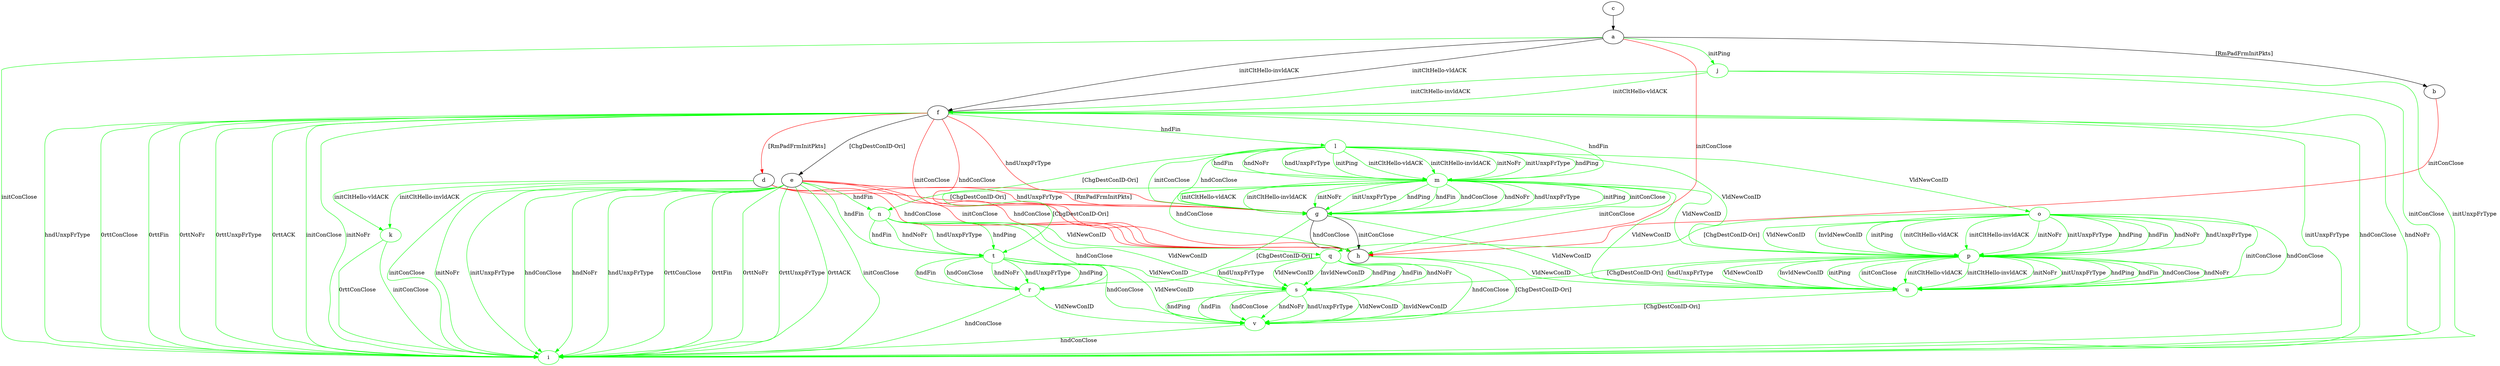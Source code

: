 digraph "" {
	a -> b	[key=0,
		label="[RmPadFrmInitPkts] "];
	a -> f	[key=0,
		label="initCltHello-vldACK "];
	a -> f	[key=1,
		label="initCltHello-invldACK "];
	a -> h	[key=0,
		color=red,
		label="initConClose "];
	i	[color=green];
	a -> i	[key=0,
		color=green,
		label="initConClose "];
	j	[color=green];
	a -> j	[key=0,
		color=green,
		label="initPing "];
	b -> h	[key=0,
		color=red,
		label="initConClose "];
	c -> a	[key=0];
	d -> g	[key=0,
		color=red,
		label="hndUnxpFrType "];
	d -> g	[key=1,
		color=red,
		label="[ChgDestConID-Ori] "];
	d -> h	[key=0,
		color=red,
		label="hndConClose "];
	d -> i	[key=0,
		color=green,
		label="initConClose "];
	k	[color=green];
	d -> k	[key=0,
		color=green,
		label="initCltHello-vldACK "];
	d -> k	[key=1,
		color=green,
		label="initCltHello-invldACK "];
	e -> g	[key=0,
		color=red,
		label="[RmPadFrmInitPkts] "];
	e -> h	[key=0,
		color=red,
		label="initConClose "];
	e -> h	[key=1,
		color=red,
		label="hndConClose "];
	e -> i	[key=0,
		color=green,
		label="initConClose "];
	e -> i	[key=1,
		color=green,
		label="initNoFr "];
	e -> i	[key=2,
		color=green,
		label="initUnxpFrType "];
	e -> i	[key=3,
		color=green,
		label="hndConClose "];
	e -> i	[key=4,
		color=green,
		label="hndNoFr "];
	e -> i	[key=5,
		color=green,
		label="hndUnxpFrType "];
	e -> i	[key=6,
		color=green,
		label="0rttConClose "];
	e -> i	[key=7,
		color=green,
		label="0rttFin "];
	e -> i	[key=8,
		color=green,
		label="0rttNoFr "];
	e -> i	[key=9,
		color=green,
		label="0rttUnxpFrType "];
	e -> i	[key=10,
		color=green,
		label="0rttACK "];
	n	[color=green];
	e -> n	[key=0,
		color=green,
		label="hndFin "];
	t	[color=green];
	e -> t	[key=0,
		color=green,
		label="hndFin "];
	f -> d	[key=0,
		color=red,
		label="[RmPadFrmInitPkts] "];
	f -> e	[key=0,
		label="[ChgDestConID-Ori] "];
	f -> g	[key=0,
		color=red,
		label="hndUnxpFrType "];
	f -> h	[key=0,
		color=red,
		label="initConClose "];
	f -> h	[key=1,
		color=red,
		label="hndConClose "];
	f -> i	[key=0,
		color=green,
		label="initConClose "];
	f -> i	[key=1,
		color=green,
		label="initNoFr "];
	f -> i	[key=2,
		color=green,
		label="initUnxpFrType "];
	f -> i	[key=3,
		color=green,
		label="hndConClose "];
	f -> i	[key=4,
		color=green,
		label="hndNoFr "];
	f -> i	[key=5,
		color=green,
		label="hndUnxpFrType "];
	f -> i	[key=6,
		color=green,
		label="0rttConClose "];
	f -> i	[key=7,
		color=green,
		label="0rttFin "];
	f -> i	[key=8,
		color=green,
		label="0rttNoFr "];
	f -> i	[key=9,
		color=green,
		label="0rttUnxpFrType "];
	f -> i	[key=10,
		color=green,
		label="0rttACK "];
	l	[color=green];
	f -> l	[key=0,
		color=green,
		label="hndFin "];
	m	[color=green];
	f -> m	[key=0,
		color=green,
		label="hndFin "];
	g -> h	[key=0,
		label="initConClose "];
	g -> h	[key=1,
		label="hndConClose "];
	r	[color=green];
	g -> r	[key=0,
		color=green,
		label="[ChgDestConID-Ori] "];
	u	[color=green];
	g -> u	[key=0,
		color=green,
		label="VldNewConID "];
	h -> u	[key=0,
		color=green,
		label="VldNewConID "];
	v	[color=green];
	h -> v	[key=0,
		color=green,
		label="[ChgDestConID-Ori] "];
	j -> f	[key=0,
		color=green,
		label="initCltHello-vldACK "];
	j -> f	[key=1,
		color=green,
		label="initCltHello-invldACK "];
	j -> i	[key=0,
		color=green,
		label="initConClose "];
	j -> i	[key=1,
		color=green,
		label="initUnxpFrType "];
	k -> i	[key=0,
		color=green,
		label="initConClose "];
	k -> i	[key=1,
		color=green,
		label="0rttConClose "];
	l -> g	[key=0,
		color=green,
		label="initConClose "];
	l -> g	[key=1,
		color=green,
		label="hndConClose "];
	l -> m	[key=0,
		color=green,
		label="initPing "];
	l -> m	[key=1,
		color=green,
		label="initCltHello-vldACK "];
	l -> m	[key=2,
		color=green,
		label="initCltHello-invldACK "];
	l -> m	[key=3,
		color=green,
		label="initNoFr "];
	l -> m	[key=4,
		color=green,
		label="initUnxpFrType "];
	l -> m	[key=5,
		color=green,
		label="hndPing "];
	l -> m	[key=6,
		color=green,
		label="hndFin "];
	l -> m	[key=7,
		color=green,
		label="hndNoFr "];
	l -> m	[key=8,
		color=green,
		label="hndUnxpFrType "];
	l -> n	[key=0,
		color=green,
		label="[ChgDestConID-Ori] "];
	o	[color=green];
	l -> o	[key=0,
		color=green,
		label="VldNewConID "];
	p	[color=green];
	l -> p	[key=0,
		color=green,
		label="VldNewConID "];
	m -> g	[key=0,
		color=green,
		label="initPing "];
	m -> g	[key=1,
		color=green,
		label="initConClose "];
	m -> g	[key=2,
		color=green,
		label="initCltHello-vldACK "];
	m -> g	[key=3,
		color=green,
		label="initCltHello-invldACK "];
	m -> g	[key=4,
		color=green,
		label="initNoFr "];
	m -> g	[key=5,
		color=green,
		label="initUnxpFrType "];
	m -> g	[key=6,
		color=green,
		label="hndPing "];
	m -> g	[key=7,
		color=green,
		label="hndFin "];
	m -> g	[key=8,
		color=green,
		label="hndConClose "];
	m -> g	[key=9,
		color=green,
		label="hndNoFr "];
	m -> g	[key=10,
		color=green,
		label="hndUnxpFrType "];
	m -> h	[key=0,
		color=green,
		label="initConClose "];
	m -> h	[key=1,
		color=green,
		label="hndConClose "];
	m -> p	[key=0,
		color=green,
		label="VldNewConID "];
	m -> t	[key=0,
		color=green,
		label="[ChgDestConID-Ori] "];
	m -> u	[key=0,
		color=green,
		label="VldNewConID "];
	q	[color=green];
	n -> q	[key=0,
		color=green,
		label="VldNewConID "];
	n -> r	[key=0,
		color=green,
		label="hndConClose "];
	s	[color=green];
	n -> s	[key=0,
		color=green,
		label="VldNewConID "];
	n -> t	[key=0,
		color=green,
		label="hndPing "];
	n -> t	[key=1,
		color=green,
		label="hndFin "];
	n -> t	[key=2,
		color=green,
		label="hndNoFr "];
	n -> t	[key=3,
		color=green,
		label="hndUnxpFrType "];
	o -> p	[key=0,
		color=green,
		label="initPing "];
	o -> p	[key=1,
		color=green,
		label="initCltHello-vldACK "];
	o -> p	[key=2,
		color=green,
		label="initCltHello-invldACK "];
	o -> p	[key=3,
		color=green,
		label="initNoFr "];
	o -> p	[key=4,
		color=green,
		label="initUnxpFrType "];
	o -> p	[key=5,
		color=green,
		label="hndPing "];
	o -> p	[key=6,
		color=green,
		label="hndFin "];
	o -> p	[key=7,
		color=green,
		label="hndNoFr "];
	o -> p	[key=8,
		color=green,
		label="hndUnxpFrType "];
	o -> p	[key=9,
		color=green,
		label="VldNewConID "];
	o -> p	[key=10,
		color=green,
		label="InvldNewConID "];
	o -> q	[key=0,
		color=green,
		label="[ChgDestConID-Ori] "];
	o -> u	[key=0,
		color=green,
		label="initConClose "];
	o -> u	[key=1,
		color=green,
		label="hndConClose "];
	p -> s	[key=0,
		color=green,
		label="[ChgDestConID-Ori] "];
	p -> u	[key=0,
		color=green,
		label="initPing "];
	p -> u	[key=1,
		color=green,
		label="initConClose "];
	p -> u	[key=2,
		color=green,
		label="initCltHello-vldACK "];
	p -> u	[key=3,
		color=green,
		label="initCltHello-invldACK "];
	p -> u	[key=4,
		color=green,
		label="initNoFr "];
	p -> u	[key=5,
		color=green,
		label="initUnxpFrType "];
	p -> u	[key=6,
		color=green,
		label="hndPing "];
	p -> u	[key=7,
		color=green,
		label="hndFin "];
	p -> u	[key=8,
		color=green,
		label="hndConClose "];
	p -> u	[key=9,
		color=green,
		label="hndNoFr "];
	p -> u	[key=10,
		color=green,
		label="hndUnxpFrType "];
	p -> u	[key=11,
		color=green,
		label="VldNewConID "];
	p -> u	[key=12,
		color=green,
		label="InvldNewConID "];
	q -> s	[key=0,
		color=green,
		label="hndPing "];
	q -> s	[key=1,
		color=green,
		label="hndFin "];
	q -> s	[key=2,
		color=green,
		label="hndNoFr "];
	q -> s	[key=3,
		color=green,
		label="hndUnxpFrType "];
	q -> s	[key=4,
		color=green,
		label="VldNewConID "];
	q -> s	[key=5,
		color=green,
		label="InvldNewConID "];
	q -> v	[key=0,
		color=green,
		label="hndConClose "];
	r -> i	[key=0,
		color=green,
		label="hndConClose "];
	r -> v	[key=0,
		color=green,
		label="VldNewConID "];
	s -> v	[key=0,
		color=green,
		label="hndPing "];
	s -> v	[key=1,
		color=green,
		label="hndFin "];
	s -> v	[key=2,
		color=green,
		label="hndConClose "];
	s -> v	[key=3,
		color=green,
		label="hndNoFr "];
	s -> v	[key=4,
		color=green,
		label="hndUnxpFrType "];
	s -> v	[key=5,
		color=green,
		label="VldNewConID "];
	s -> v	[key=6,
		color=green,
		label="InvldNewConID "];
	t -> r	[key=0,
		color=green,
		label="hndPing "];
	t -> r	[key=1,
		color=green,
		label="hndFin "];
	t -> r	[key=2,
		color=green,
		label="hndConClose "];
	t -> r	[key=3,
		color=green,
		label="hndNoFr "];
	t -> r	[key=4,
		color=green,
		label="hndUnxpFrType "];
	t -> s	[key=0,
		color=green,
		label="VldNewConID "];
	t -> v	[key=0,
		color=green,
		label="hndConClose "];
	t -> v	[key=1,
		color=green,
		label="VldNewConID "];
	u -> v	[key=0,
		color=green,
		label="[ChgDestConID-Ori] "];
	v -> i	[key=0,
		color=green,
		label="hndConClose "];
}
